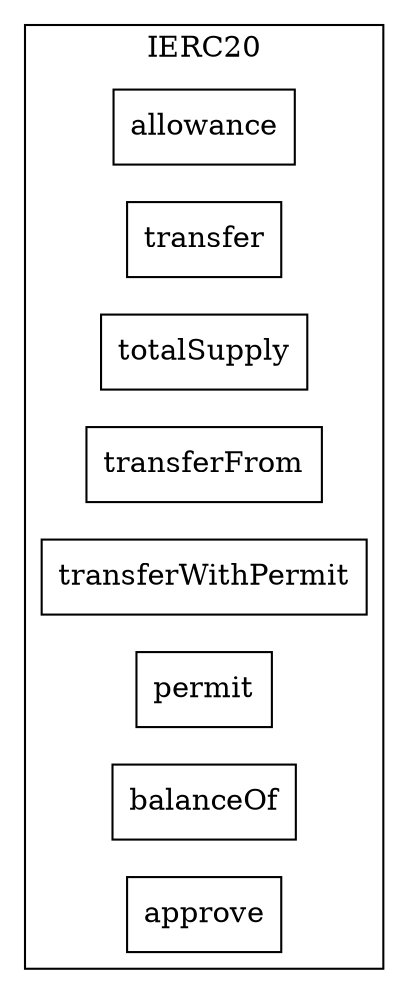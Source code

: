 strict digraph {
rankdir="LR"
node [shape=box]
subgraph cluster_1205_IERC20 {
label = "IERC20"
"1205_allowance" [label="allowance"]
"1205_transfer" [label="transfer"]
"1205_totalSupply" [label="totalSupply"]
"1205_transferFrom" [label="transferFrom"]
"1205_transferWithPermit" [label="transferWithPermit"]
"1205_permit" [label="permit"]
"1205_balanceOf" [label="balanceOf"]
"1205_approve" [label="approve"]
}subgraph cluster_solidity {
label = "[Solidity]"
}
}